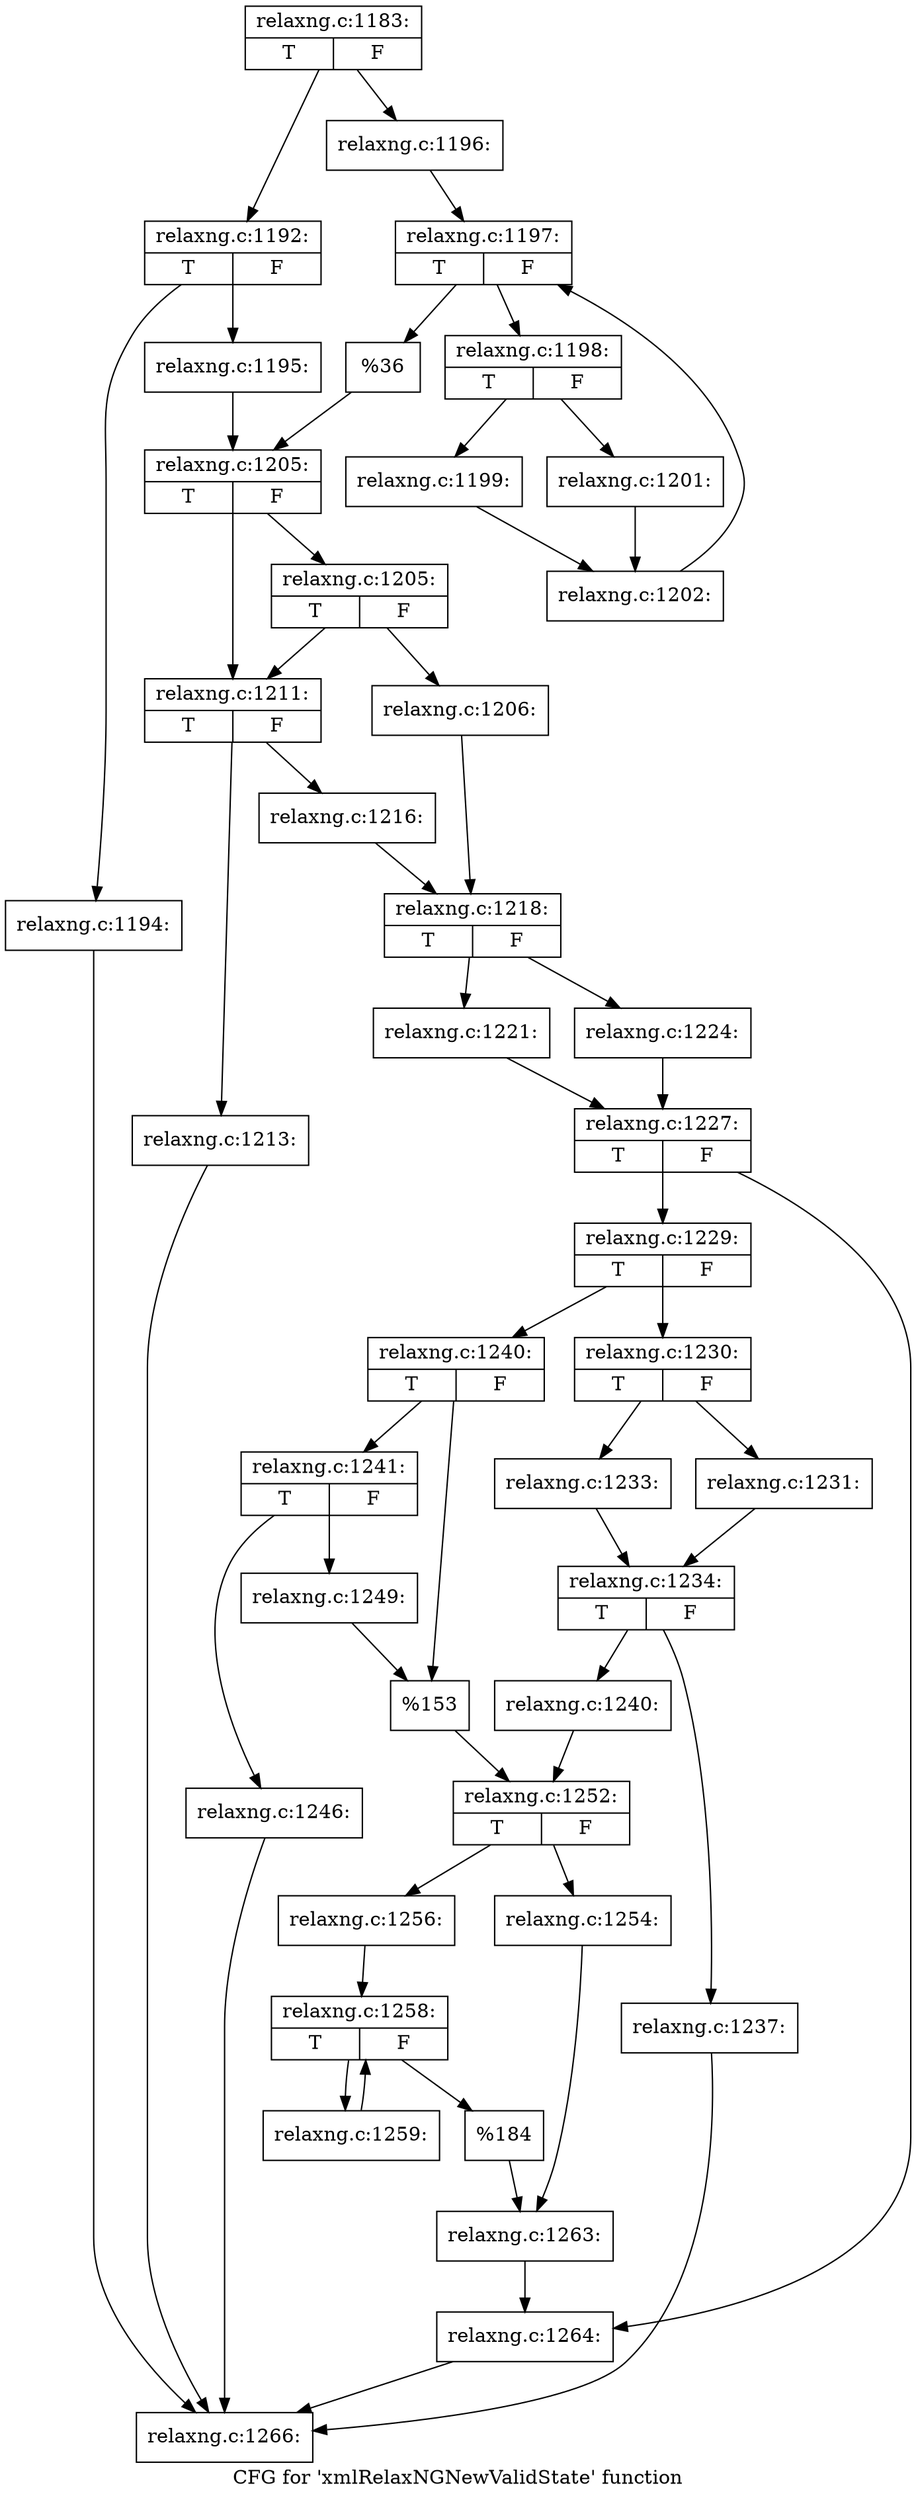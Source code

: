 digraph "CFG for 'xmlRelaxNGNewValidState' function" {
	label="CFG for 'xmlRelaxNGNewValidState' function";

	Node0x3f6dd10 [shape=record,label="{relaxng.c:1183:|{<s0>T|<s1>F}}"];
	Node0x3f6dd10 -> Node0x3f6f750;
	Node0x3f6dd10 -> Node0x3f6f7f0;
	Node0x3f6f750 [shape=record,label="{relaxng.c:1192:|{<s0>T|<s1>F}}"];
	Node0x3f6f750 -> Node0x3f6feb0;
	Node0x3f6f750 -> Node0x3f6ff00;
	Node0x3f6feb0 [shape=record,label="{relaxng.c:1194:}"];
	Node0x3f6feb0 -> Node0x3f6e7c0;
	Node0x3f6ff00 [shape=record,label="{relaxng.c:1195:}"];
	Node0x3f6ff00 -> Node0x3f6f7a0;
	Node0x3f6f7f0 [shape=record,label="{relaxng.c:1196:}"];
	Node0x3f6f7f0 -> Node0x3f706c0;
	Node0x3f706c0 [shape=record,label="{relaxng.c:1197:|{<s0>T|<s1>F}}"];
	Node0x3f706c0 -> Node0x3f70ab0;
	Node0x3f706c0 -> Node0x3f708e0;
	Node0x3f70ab0 [shape=record,label="{relaxng.c:1198:|{<s0>T|<s1>F}}"];
	Node0x3f70ab0 -> Node0x3f70c70;
	Node0x3f70ab0 -> Node0x3f70d10;
	Node0x3f70c70 [shape=record,label="{relaxng.c:1199:}"];
	Node0x3f70c70 -> Node0x3f70cc0;
	Node0x3f70d10 [shape=record,label="{relaxng.c:1201:}"];
	Node0x3f70d10 -> Node0x3f70cc0;
	Node0x3f70cc0 [shape=record,label="{relaxng.c:1202:}"];
	Node0x3f70cc0 -> Node0x3f706c0;
	Node0x3f708e0 [shape=record,label="{%36}"];
	Node0x3f708e0 -> Node0x3f6f7a0;
	Node0x3f6f7a0 [shape=record,label="{relaxng.c:1205:|{<s0>T|<s1>F}}"];
	Node0x3f6f7a0 -> Node0x3f71b10;
	Node0x3f6f7a0 -> Node0x3f71ac0;
	Node0x3f71b10 [shape=record,label="{relaxng.c:1205:|{<s0>T|<s1>F}}"];
	Node0x3f71b10 -> Node0x3f71a20;
	Node0x3f71b10 -> Node0x3f71ac0;
	Node0x3f71a20 [shape=record,label="{relaxng.c:1206:}"];
	Node0x3f71a20 -> Node0x3f71a70;
	Node0x3f71ac0 [shape=record,label="{relaxng.c:1211:|{<s0>T|<s1>F}}"];
	Node0x3f71ac0 -> Node0x3f73450;
	Node0x3f71ac0 -> Node0x3f734a0;
	Node0x3f73450 [shape=record,label="{relaxng.c:1213:}"];
	Node0x3f73450 -> Node0x3f6e7c0;
	Node0x3f734a0 [shape=record,label="{relaxng.c:1216:}"];
	Node0x3f734a0 -> Node0x3f71a70;
	Node0x3f71a70 [shape=record,label="{relaxng.c:1218:|{<s0>T|<s1>F}}"];
	Node0x3f71a70 -> Node0x3f74510;
	Node0x3f71a70 -> Node0x3f745b0;
	Node0x3f74510 [shape=record,label="{relaxng.c:1221:}"];
	Node0x3f74510 -> Node0x3f74560;
	Node0x3f745b0 [shape=record,label="{relaxng.c:1224:}"];
	Node0x3f745b0 -> Node0x3f74560;
	Node0x3f74560 [shape=record,label="{relaxng.c:1227:|{<s0>T|<s1>F}}"];
	Node0x3f74560 -> Node0x3f75ae0;
	Node0x3f74560 -> Node0x3f75b30;
	Node0x3f75ae0 [shape=record,label="{relaxng.c:1229:|{<s0>T|<s1>F}}"];
	Node0x3f75ae0 -> Node0x3f75ef0;
	Node0x3f75ae0 -> Node0x3f75f90;
	Node0x3f75ef0 [shape=record,label="{relaxng.c:1230:|{<s0>T|<s1>F}}"];
	Node0x3f75ef0 -> Node0x3f76450;
	Node0x3f75ef0 -> Node0x3f764f0;
	Node0x3f76450 [shape=record,label="{relaxng.c:1231:}"];
	Node0x3f76450 -> Node0x3f764a0;
	Node0x3f764f0 [shape=record,label="{relaxng.c:1233:}"];
	Node0x3f764f0 -> Node0x3f764a0;
	Node0x3f764a0 [shape=record,label="{relaxng.c:1234:|{<s0>T|<s1>F}}"];
	Node0x3f764a0 -> Node0x3f77410;
	Node0x3f764a0 -> Node0x3f77460;
	Node0x3f77410 [shape=record,label="{relaxng.c:1237:}"];
	Node0x3f77410 -> Node0x3f6e7c0;
	Node0x3f77460 [shape=record,label="{relaxng.c:1240:}"];
	Node0x3f77460 -> Node0x3f75f40;
	Node0x3f75f90 [shape=record,label="{relaxng.c:1240:|{<s0>T|<s1>F}}"];
	Node0x3f75f90 -> Node0x3f77da0;
	Node0x3f75f90 -> Node0x3f77df0;
	Node0x3f77da0 [shape=record,label="{relaxng.c:1241:|{<s0>T|<s1>F}}"];
	Node0x3f77da0 -> Node0x3f78c40;
	Node0x3f77da0 -> Node0x3f78c90;
	Node0x3f78c40 [shape=record,label="{relaxng.c:1246:}"];
	Node0x3f78c40 -> Node0x3f6e7c0;
	Node0x3f78c90 [shape=record,label="{relaxng.c:1249:}"];
	Node0x3f78c90 -> Node0x3f77df0;
	Node0x3f77df0 [shape=record,label="{%153}"];
	Node0x3f77df0 -> Node0x3f75f40;
	Node0x3f75f40 [shape=record,label="{relaxng.c:1252:|{<s0>T|<s1>F}}"];
	Node0x3f75f40 -> Node0x3f79d40;
	Node0x3f75f40 -> Node0x3f79de0;
	Node0x3f79d40 [shape=record,label="{relaxng.c:1254:}"];
	Node0x3f79d40 -> Node0x3f79d90;
	Node0x3f79de0 [shape=record,label="{relaxng.c:1256:}"];
	Node0x3f79de0 -> Node0x3f7a6f0;
	Node0x3f7a6f0 [shape=record,label="{relaxng.c:1258:|{<s0>T|<s1>F}}"];
	Node0x3f7a6f0 -> Node0x3f7b180;
	Node0x3f7a6f0 -> Node0x3f7afb0;
	Node0x3f7b180 [shape=record,label="{relaxng.c:1259:}"];
	Node0x3f7b180 -> Node0x3f7a6f0;
	Node0x3f7afb0 [shape=record,label="{%184}"];
	Node0x3f7afb0 -> Node0x3f79d90;
	Node0x3f79d90 [shape=record,label="{relaxng.c:1263:}"];
	Node0x3f79d90 -> Node0x3f75b30;
	Node0x3f75b30 [shape=record,label="{relaxng.c:1264:}"];
	Node0x3f75b30 -> Node0x3f6e7c0;
	Node0x3f6e7c0 [shape=record,label="{relaxng.c:1266:}"];
}
